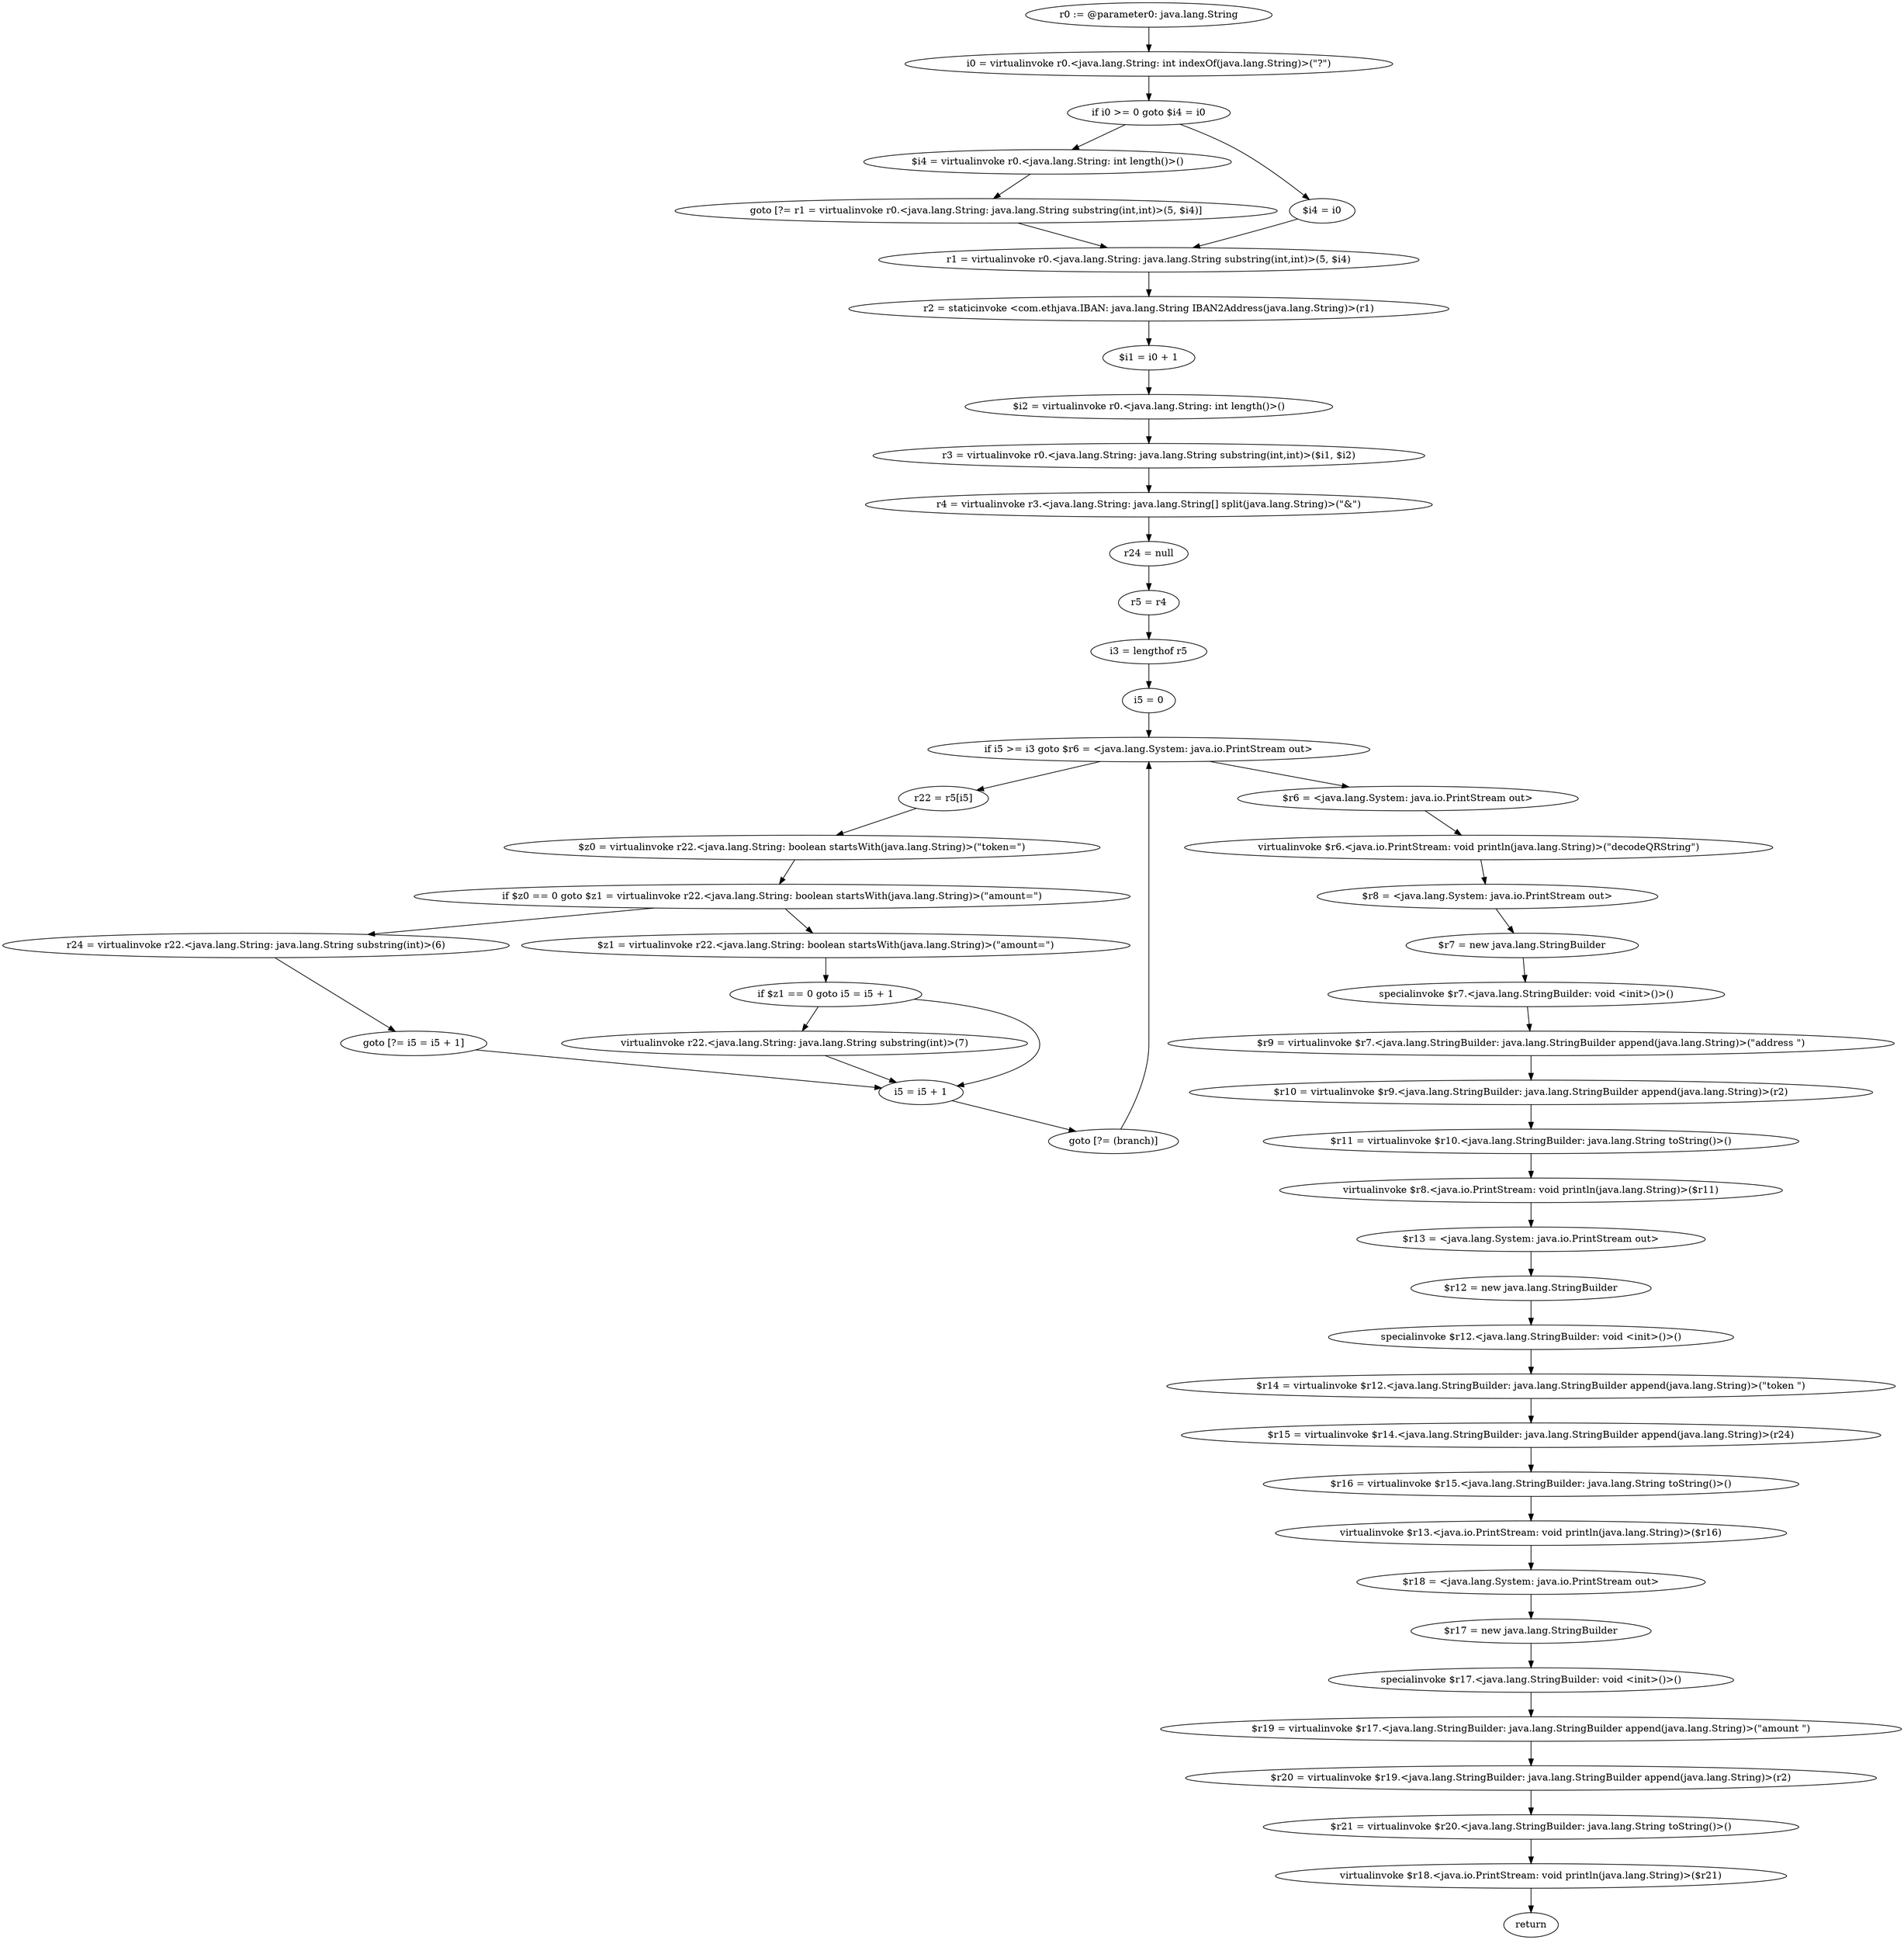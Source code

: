 digraph "unitGraph" {
    "r0 := @parameter0: java.lang.String"
    "i0 = virtualinvoke r0.<java.lang.String: int indexOf(java.lang.String)>(\"?\")"
    "if i0 >= 0 goto $i4 = i0"
    "$i4 = virtualinvoke r0.<java.lang.String: int length()>()"
    "goto [?= r1 = virtualinvoke r0.<java.lang.String: java.lang.String substring(int,int)>(5, $i4)]"
    "$i4 = i0"
    "r1 = virtualinvoke r0.<java.lang.String: java.lang.String substring(int,int)>(5, $i4)"
    "r2 = staticinvoke <com.ethjava.IBAN: java.lang.String IBAN2Address(java.lang.String)>(r1)"
    "$i1 = i0 + 1"
    "$i2 = virtualinvoke r0.<java.lang.String: int length()>()"
    "r3 = virtualinvoke r0.<java.lang.String: java.lang.String substring(int,int)>($i1, $i2)"
    "r4 = virtualinvoke r3.<java.lang.String: java.lang.String[] split(java.lang.String)>(\"&\")"
    "r24 = null"
    "r5 = r4"
    "i3 = lengthof r5"
    "i5 = 0"
    "if i5 >= i3 goto $r6 = <java.lang.System: java.io.PrintStream out>"
    "r22 = r5[i5]"
    "$z0 = virtualinvoke r22.<java.lang.String: boolean startsWith(java.lang.String)>(\"token=\")"
    "if $z0 == 0 goto $z1 = virtualinvoke r22.<java.lang.String: boolean startsWith(java.lang.String)>(\"amount=\")"
    "r24 = virtualinvoke r22.<java.lang.String: java.lang.String substring(int)>(6)"
    "goto [?= i5 = i5 + 1]"
    "$z1 = virtualinvoke r22.<java.lang.String: boolean startsWith(java.lang.String)>(\"amount=\")"
    "if $z1 == 0 goto i5 = i5 + 1"
    "virtualinvoke r22.<java.lang.String: java.lang.String substring(int)>(7)"
    "i5 = i5 + 1"
    "goto [?= (branch)]"
    "$r6 = <java.lang.System: java.io.PrintStream out>"
    "virtualinvoke $r6.<java.io.PrintStream: void println(java.lang.String)>(\"decodeQRString\")"
    "$r8 = <java.lang.System: java.io.PrintStream out>"
    "$r7 = new java.lang.StringBuilder"
    "specialinvoke $r7.<java.lang.StringBuilder: void <init>()>()"
    "$r9 = virtualinvoke $r7.<java.lang.StringBuilder: java.lang.StringBuilder append(java.lang.String)>(\"address \")"
    "$r10 = virtualinvoke $r9.<java.lang.StringBuilder: java.lang.StringBuilder append(java.lang.String)>(r2)"
    "$r11 = virtualinvoke $r10.<java.lang.StringBuilder: java.lang.String toString()>()"
    "virtualinvoke $r8.<java.io.PrintStream: void println(java.lang.String)>($r11)"
    "$r13 = <java.lang.System: java.io.PrintStream out>"
    "$r12 = new java.lang.StringBuilder"
    "specialinvoke $r12.<java.lang.StringBuilder: void <init>()>()"
    "$r14 = virtualinvoke $r12.<java.lang.StringBuilder: java.lang.StringBuilder append(java.lang.String)>(\"token \")"
    "$r15 = virtualinvoke $r14.<java.lang.StringBuilder: java.lang.StringBuilder append(java.lang.String)>(r24)"
    "$r16 = virtualinvoke $r15.<java.lang.StringBuilder: java.lang.String toString()>()"
    "virtualinvoke $r13.<java.io.PrintStream: void println(java.lang.String)>($r16)"
    "$r18 = <java.lang.System: java.io.PrintStream out>"
    "$r17 = new java.lang.StringBuilder"
    "specialinvoke $r17.<java.lang.StringBuilder: void <init>()>()"
    "$r19 = virtualinvoke $r17.<java.lang.StringBuilder: java.lang.StringBuilder append(java.lang.String)>(\"amount \")"
    "$r20 = virtualinvoke $r19.<java.lang.StringBuilder: java.lang.StringBuilder append(java.lang.String)>(r2)"
    "$r21 = virtualinvoke $r20.<java.lang.StringBuilder: java.lang.String toString()>()"
    "virtualinvoke $r18.<java.io.PrintStream: void println(java.lang.String)>($r21)"
    "return"
    "r0 := @parameter0: java.lang.String"->"i0 = virtualinvoke r0.<java.lang.String: int indexOf(java.lang.String)>(\"?\")";
    "i0 = virtualinvoke r0.<java.lang.String: int indexOf(java.lang.String)>(\"?\")"->"if i0 >= 0 goto $i4 = i0";
    "if i0 >= 0 goto $i4 = i0"->"$i4 = virtualinvoke r0.<java.lang.String: int length()>()";
    "if i0 >= 0 goto $i4 = i0"->"$i4 = i0";
    "$i4 = virtualinvoke r0.<java.lang.String: int length()>()"->"goto [?= r1 = virtualinvoke r0.<java.lang.String: java.lang.String substring(int,int)>(5, $i4)]";
    "goto [?= r1 = virtualinvoke r0.<java.lang.String: java.lang.String substring(int,int)>(5, $i4)]"->"r1 = virtualinvoke r0.<java.lang.String: java.lang.String substring(int,int)>(5, $i4)";
    "$i4 = i0"->"r1 = virtualinvoke r0.<java.lang.String: java.lang.String substring(int,int)>(5, $i4)";
    "r1 = virtualinvoke r0.<java.lang.String: java.lang.String substring(int,int)>(5, $i4)"->"r2 = staticinvoke <com.ethjava.IBAN: java.lang.String IBAN2Address(java.lang.String)>(r1)";
    "r2 = staticinvoke <com.ethjava.IBAN: java.lang.String IBAN2Address(java.lang.String)>(r1)"->"$i1 = i0 + 1";
    "$i1 = i0 + 1"->"$i2 = virtualinvoke r0.<java.lang.String: int length()>()";
    "$i2 = virtualinvoke r0.<java.lang.String: int length()>()"->"r3 = virtualinvoke r0.<java.lang.String: java.lang.String substring(int,int)>($i1, $i2)";
    "r3 = virtualinvoke r0.<java.lang.String: java.lang.String substring(int,int)>($i1, $i2)"->"r4 = virtualinvoke r3.<java.lang.String: java.lang.String[] split(java.lang.String)>(\"&\")";
    "r4 = virtualinvoke r3.<java.lang.String: java.lang.String[] split(java.lang.String)>(\"&\")"->"r24 = null";
    "r24 = null"->"r5 = r4";
    "r5 = r4"->"i3 = lengthof r5";
    "i3 = lengthof r5"->"i5 = 0";
    "i5 = 0"->"if i5 >= i3 goto $r6 = <java.lang.System: java.io.PrintStream out>";
    "if i5 >= i3 goto $r6 = <java.lang.System: java.io.PrintStream out>"->"r22 = r5[i5]";
    "if i5 >= i3 goto $r6 = <java.lang.System: java.io.PrintStream out>"->"$r6 = <java.lang.System: java.io.PrintStream out>";
    "r22 = r5[i5]"->"$z0 = virtualinvoke r22.<java.lang.String: boolean startsWith(java.lang.String)>(\"token=\")";
    "$z0 = virtualinvoke r22.<java.lang.String: boolean startsWith(java.lang.String)>(\"token=\")"->"if $z0 == 0 goto $z1 = virtualinvoke r22.<java.lang.String: boolean startsWith(java.lang.String)>(\"amount=\")";
    "if $z0 == 0 goto $z1 = virtualinvoke r22.<java.lang.String: boolean startsWith(java.lang.String)>(\"amount=\")"->"r24 = virtualinvoke r22.<java.lang.String: java.lang.String substring(int)>(6)";
    "if $z0 == 0 goto $z1 = virtualinvoke r22.<java.lang.String: boolean startsWith(java.lang.String)>(\"amount=\")"->"$z1 = virtualinvoke r22.<java.lang.String: boolean startsWith(java.lang.String)>(\"amount=\")";
    "r24 = virtualinvoke r22.<java.lang.String: java.lang.String substring(int)>(6)"->"goto [?= i5 = i5 + 1]";
    "goto [?= i5 = i5 + 1]"->"i5 = i5 + 1";
    "$z1 = virtualinvoke r22.<java.lang.String: boolean startsWith(java.lang.String)>(\"amount=\")"->"if $z1 == 0 goto i5 = i5 + 1";
    "if $z1 == 0 goto i5 = i5 + 1"->"virtualinvoke r22.<java.lang.String: java.lang.String substring(int)>(7)";
    "if $z1 == 0 goto i5 = i5 + 1"->"i5 = i5 + 1";
    "virtualinvoke r22.<java.lang.String: java.lang.String substring(int)>(7)"->"i5 = i5 + 1";
    "i5 = i5 + 1"->"goto [?= (branch)]";
    "goto [?= (branch)]"->"if i5 >= i3 goto $r6 = <java.lang.System: java.io.PrintStream out>";
    "$r6 = <java.lang.System: java.io.PrintStream out>"->"virtualinvoke $r6.<java.io.PrintStream: void println(java.lang.String)>(\"decodeQRString\")";
    "virtualinvoke $r6.<java.io.PrintStream: void println(java.lang.String)>(\"decodeQRString\")"->"$r8 = <java.lang.System: java.io.PrintStream out>";
    "$r8 = <java.lang.System: java.io.PrintStream out>"->"$r7 = new java.lang.StringBuilder";
    "$r7 = new java.lang.StringBuilder"->"specialinvoke $r7.<java.lang.StringBuilder: void <init>()>()";
    "specialinvoke $r7.<java.lang.StringBuilder: void <init>()>()"->"$r9 = virtualinvoke $r7.<java.lang.StringBuilder: java.lang.StringBuilder append(java.lang.String)>(\"address \")";
    "$r9 = virtualinvoke $r7.<java.lang.StringBuilder: java.lang.StringBuilder append(java.lang.String)>(\"address \")"->"$r10 = virtualinvoke $r9.<java.lang.StringBuilder: java.lang.StringBuilder append(java.lang.String)>(r2)";
    "$r10 = virtualinvoke $r9.<java.lang.StringBuilder: java.lang.StringBuilder append(java.lang.String)>(r2)"->"$r11 = virtualinvoke $r10.<java.lang.StringBuilder: java.lang.String toString()>()";
    "$r11 = virtualinvoke $r10.<java.lang.StringBuilder: java.lang.String toString()>()"->"virtualinvoke $r8.<java.io.PrintStream: void println(java.lang.String)>($r11)";
    "virtualinvoke $r8.<java.io.PrintStream: void println(java.lang.String)>($r11)"->"$r13 = <java.lang.System: java.io.PrintStream out>";
    "$r13 = <java.lang.System: java.io.PrintStream out>"->"$r12 = new java.lang.StringBuilder";
    "$r12 = new java.lang.StringBuilder"->"specialinvoke $r12.<java.lang.StringBuilder: void <init>()>()";
    "specialinvoke $r12.<java.lang.StringBuilder: void <init>()>()"->"$r14 = virtualinvoke $r12.<java.lang.StringBuilder: java.lang.StringBuilder append(java.lang.String)>(\"token \")";
    "$r14 = virtualinvoke $r12.<java.lang.StringBuilder: java.lang.StringBuilder append(java.lang.String)>(\"token \")"->"$r15 = virtualinvoke $r14.<java.lang.StringBuilder: java.lang.StringBuilder append(java.lang.String)>(r24)";
    "$r15 = virtualinvoke $r14.<java.lang.StringBuilder: java.lang.StringBuilder append(java.lang.String)>(r24)"->"$r16 = virtualinvoke $r15.<java.lang.StringBuilder: java.lang.String toString()>()";
    "$r16 = virtualinvoke $r15.<java.lang.StringBuilder: java.lang.String toString()>()"->"virtualinvoke $r13.<java.io.PrintStream: void println(java.lang.String)>($r16)";
    "virtualinvoke $r13.<java.io.PrintStream: void println(java.lang.String)>($r16)"->"$r18 = <java.lang.System: java.io.PrintStream out>";
    "$r18 = <java.lang.System: java.io.PrintStream out>"->"$r17 = new java.lang.StringBuilder";
    "$r17 = new java.lang.StringBuilder"->"specialinvoke $r17.<java.lang.StringBuilder: void <init>()>()";
    "specialinvoke $r17.<java.lang.StringBuilder: void <init>()>()"->"$r19 = virtualinvoke $r17.<java.lang.StringBuilder: java.lang.StringBuilder append(java.lang.String)>(\"amount \")";
    "$r19 = virtualinvoke $r17.<java.lang.StringBuilder: java.lang.StringBuilder append(java.lang.String)>(\"amount \")"->"$r20 = virtualinvoke $r19.<java.lang.StringBuilder: java.lang.StringBuilder append(java.lang.String)>(r2)";
    "$r20 = virtualinvoke $r19.<java.lang.StringBuilder: java.lang.StringBuilder append(java.lang.String)>(r2)"->"$r21 = virtualinvoke $r20.<java.lang.StringBuilder: java.lang.String toString()>()";
    "$r21 = virtualinvoke $r20.<java.lang.StringBuilder: java.lang.String toString()>()"->"virtualinvoke $r18.<java.io.PrintStream: void println(java.lang.String)>($r21)";
    "virtualinvoke $r18.<java.io.PrintStream: void println(java.lang.String)>($r21)"->"return";
}
